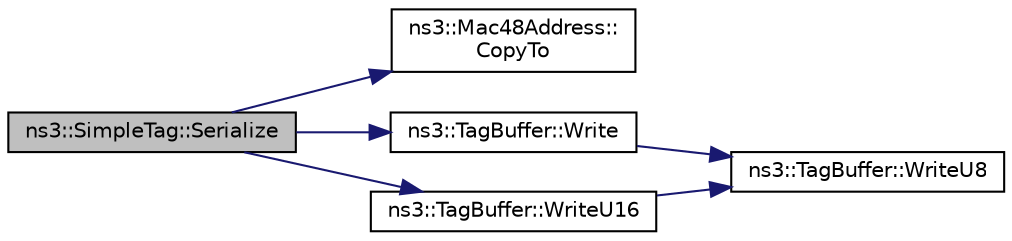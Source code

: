 digraph "ns3::SimpleTag::Serialize"
{
  edge [fontname="Helvetica",fontsize="10",labelfontname="Helvetica",labelfontsize="10"];
  node [fontname="Helvetica",fontsize="10",shape=record];
  rankdir="LR";
  Node1 [label="ns3::SimpleTag::Serialize",height=0.2,width=0.4,color="black", fillcolor="grey75", style="filled", fontcolor="black"];
  Node1 -> Node2 [color="midnightblue",fontsize="10",style="solid"];
  Node2 [label="ns3::Mac48Address::\lCopyTo",height=0.2,width=0.4,color="black", fillcolor="white", style="filled",URL="$db/dee/classns3_1_1Mac48Address.html#af18ec8c52c35fccc664802747ae9a0b6"];
  Node1 -> Node3 [color="midnightblue",fontsize="10",style="solid"];
  Node3 [label="ns3::TagBuffer::Write",height=0.2,width=0.4,color="black", fillcolor="white", style="filled",URL="$d6/ded/classns3_1_1TagBuffer.html#adfddfcd8996e2426cb03c9220f715b49"];
  Node3 -> Node4 [color="midnightblue",fontsize="10",style="solid"];
  Node4 [label="ns3::TagBuffer::WriteU8",height=0.2,width=0.4,color="black", fillcolor="white", style="filled",URL="$d6/ded/classns3_1_1TagBuffer.html#a75098eafbb40382166603f99d1149c0b"];
  Node1 -> Node5 [color="midnightblue",fontsize="10",style="solid"];
  Node5 [label="ns3::TagBuffer::WriteU16",height=0.2,width=0.4,color="black", fillcolor="white", style="filled",URL="$d6/ded/classns3_1_1TagBuffer.html#ae87cc12a9468ba10511980da091184e4"];
  Node5 -> Node4 [color="midnightblue",fontsize="10",style="solid"];
}
